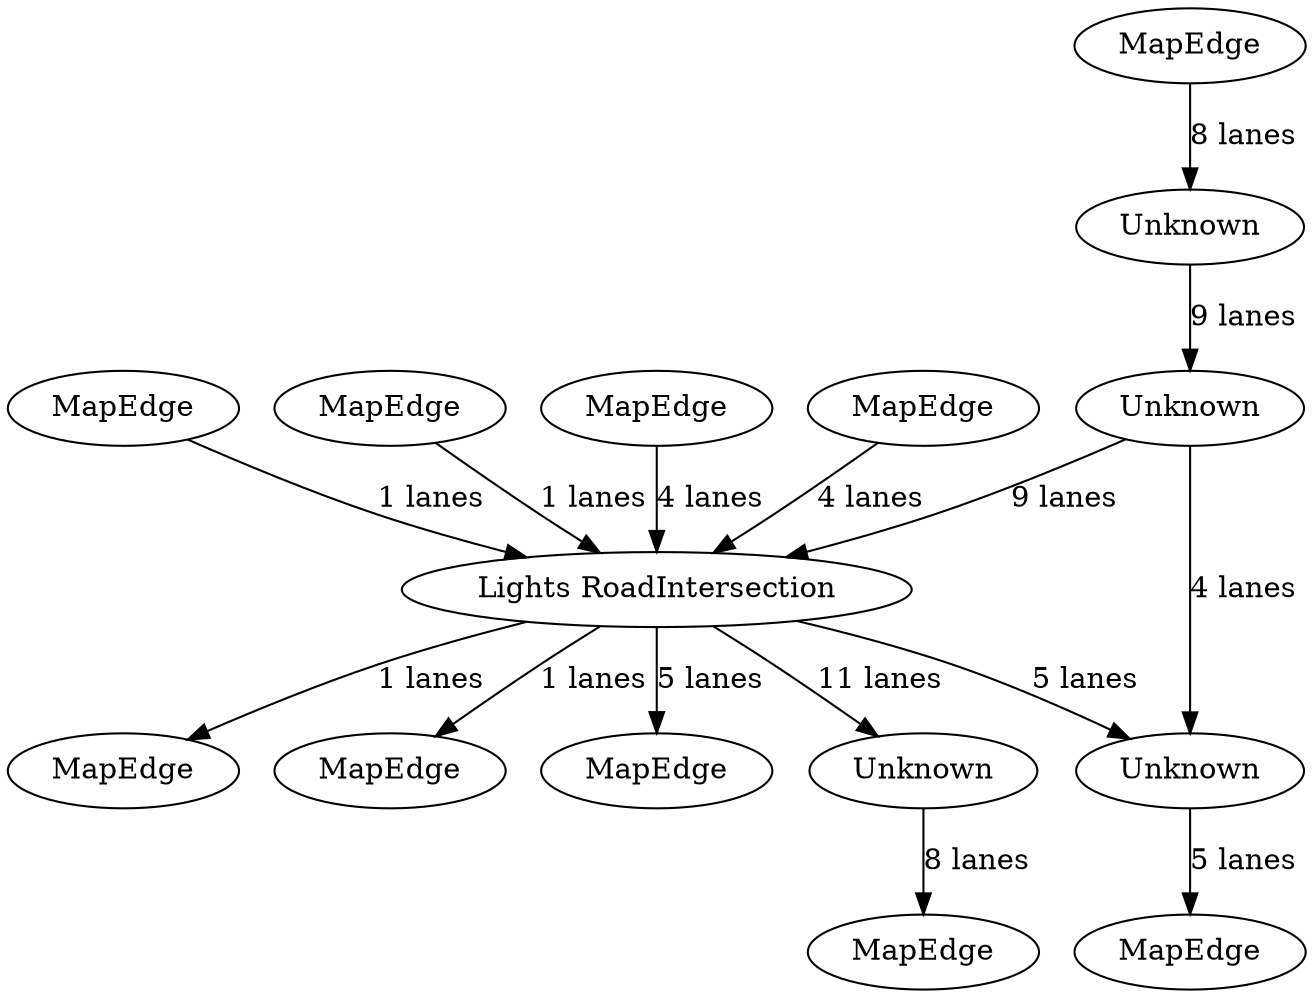 digraph {
    0 [ label = "MapEdge" ]
    1 [ label = "MapEdge" ]
    2 [ label = "MapEdge" ]
    3 [ label = "MapEdge" ]
    4 [ label = "MapEdge" ]
    5 [ label = "MapEdge" ]
    6 [ label = "Lights RoadIntersection" ]
    7 [ label = "MapEdge" ]
    8 [ label = "Unknown" ]
    9 [ label = "MapEdge" ]
    10 [ label = "Unknown" ]
    11 [ label = "MapEdge" ]
    12 [ label = "Unknown" ]
    13 [ label = "Unknown" ]
    14 [ label = "MapEdge" ]
    5 -> 6 [ label = "4 lanes" ]
    13 -> 9 [ label = "5 lanes" ]
    6 -> 13 [ label = "5 lanes" ]
    4 -> 6 [ label = "4 lanes" ]
    6 -> 7 [ label = "5 lanes" ]
    6 -> 8 [ label = "11 lanes" ]
    11 -> 10 [ label = "8 lanes" ]
    10 -> 12 [ label = "9 lanes" ]
    12 -> 6 [ label = "9 lanes" ]
    12 -> 13 [ label = "4 lanes" ]
    8 -> 14 [ label = "8 lanes" ]
    6 -> 3 [ label = "1 lanes" ]
    2 -> 6 [ label = "1 lanes" ]
    6 -> 1 [ label = "1 lanes" ]
    0 -> 6 [ label = "1 lanes" ]
}
